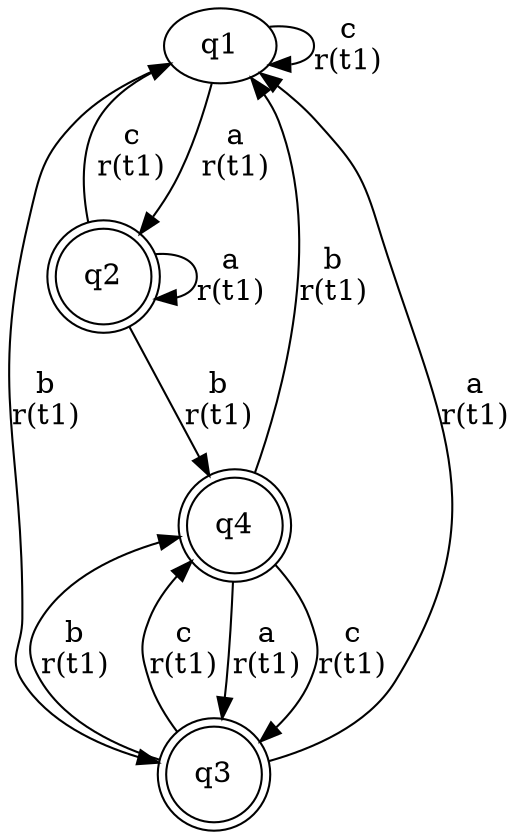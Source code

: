 digraph "tests_1/test45/solution501/solution" {
	q1[label=q1]
	q2[label=q2 shape=doublecircle]
	q4[label=q4 shape=doublecircle]
	q3[label=q3 shape=doublecircle]
	q1 -> q2[label="a\nr(t1)\n"]
	q2 -> q1[label="c\nr(t1)\n"]
	q2 -> q4[label="b\nr(t1)\n"]
	q4 -> q3[label="a\nr(t1)\n"]
	q3 -> q4[label="b\nr(t1)\n"]
	q3 -> q4[label="c\nr(t1)\n"]
	q3 -> q1[label="a\nr(t1)\n"]
	q4 -> q3[label="c\nr(t1)\n"]
	q4 -> q1[label="b\nr(t1)\n"]
	q2 -> q2[label="a\nr(t1)\n"]
	q1 -> q3[label="b\nr(t1)\n"]
	q1 -> q1[label="c\nr(t1)\n"]
}
